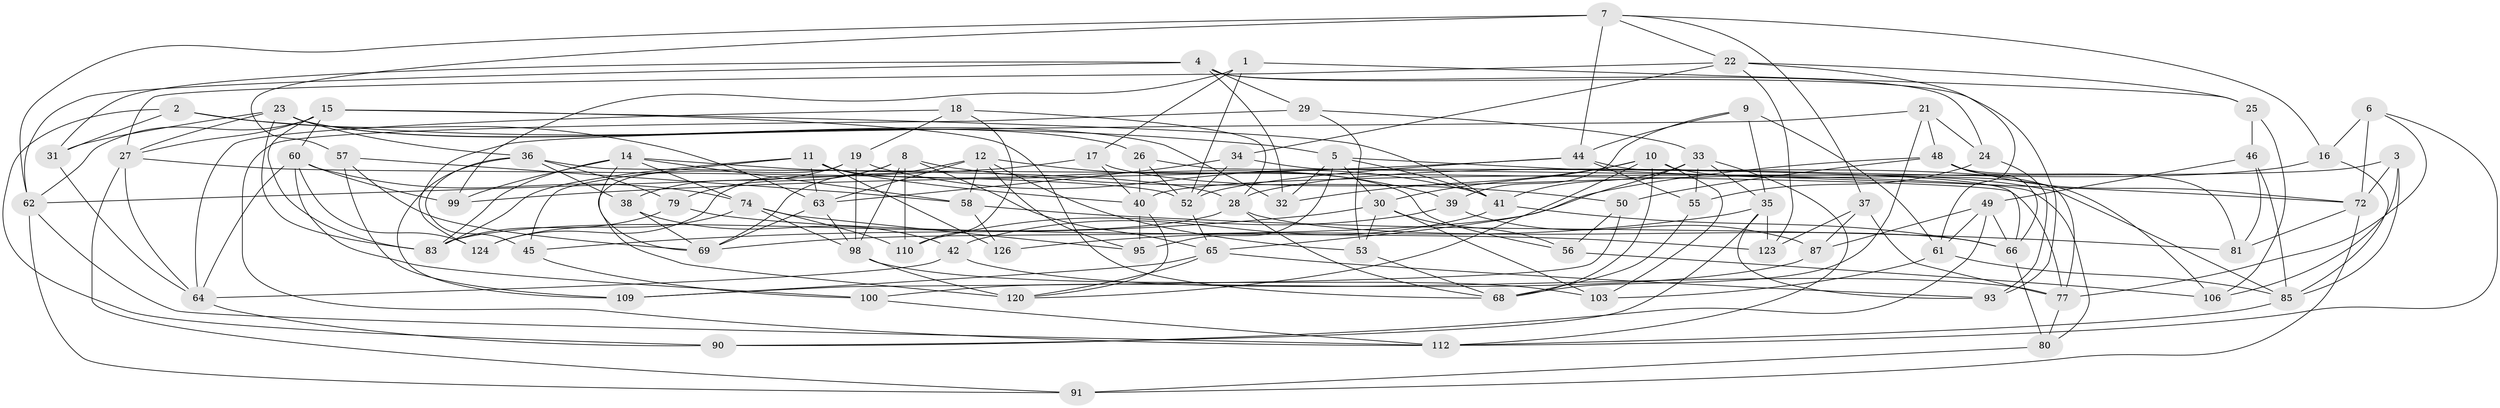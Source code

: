 // original degree distribution, {4: 1.0}
// Generated by graph-tools (version 1.1) at 2025/42/03/06/25 10:42:24]
// undirected, 86 vertices, 211 edges
graph export_dot {
graph [start="1"]
  node [color=gray90,style=filled];
  1;
  2;
  3;
  4 [super="+82"];
  5 [super="+114"];
  6;
  7 [super="+13"];
  8 [super="+104"];
  9;
  10 [super="+20"];
  11 [super="+51"];
  12 [super="+102"];
  14 [super="+116"];
  15 [super="+59"];
  16;
  17;
  18;
  19 [super="+78"];
  21;
  22 [super="+70"];
  23 [super="+119"];
  24;
  25;
  26;
  27 [super="+76"];
  28 [super="+105"];
  29;
  30 [super="+94"];
  31;
  32;
  33 [super="+111"];
  34;
  35 [super="+43"];
  36 [super="+54"];
  37;
  38;
  39;
  40 [super="+108"];
  41 [super="+73"];
  42;
  44 [super="+47"];
  45;
  46;
  48 [super="+88"];
  49 [super="+115"];
  50;
  52 [super="+117"];
  53;
  55;
  56;
  57;
  58 [super="+96"];
  60 [super="+92"];
  61 [super="+89"];
  62 [super="+67"];
  63 [super="+71"];
  64 [super="+122"];
  65 [super="+101"];
  66 [super="+107"];
  68 [super="+118"];
  69 [super="+75"];
  72 [super="+128"];
  74 [super="+97"];
  77 [super="+84"];
  79;
  80;
  81;
  83 [super="+86"];
  85 [super="+125"];
  87;
  90;
  91;
  93;
  95;
  98 [super="+121"];
  99;
  100;
  103;
  106;
  109;
  110;
  112 [super="+113"];
  120 [super="+127"];
  123;
  124;
  126;
  1 -- 25;
  1 -- 52;
  1 -- 17;
  1 -- 99;
  2 -- 31;
  2 -- 90;
  2 -- 5;
  2 -- 63;
  3 -- 72;
  3 -- 40;
  3 -- 106;
  3 -- 85;
  4 -- 24;
  4 -- 93;
  4 -- 62;
  4 -- 32;
  4 -- 29;
  4 -- 31;
  5 -- 30;
  5 -- 32;
  5 -- 95;
  5 -- 41;
  5 -- 72;
  6 -- 72;
  6 -- 77;
  6 -- 16;
  6 -- 112;
  7 -- 22;
  7 -- 62;
  7 -- 16;
  7 -- 57;
  7 -- 44;
  7 -- 37;
  8 -- 98;
  8 -- 50;
  8 -- 124;
  8 -- 110;
  8 -- 79;
  8 -- 65;
  9 -- 44;
  9 -- 39;
  9 -- 61;
  9 -- 35;
  10 -- 30;
  10 -- 103;
  10 -- 32;
  10 -- 68;
  10 -- 106;
  10 -- 120;
  11 -- 40;
  11 -- 126;
  11 -- 56;
  11 -- 45;
  11 -- 63;
  11 -- 83;
  12 -- 39;
  12 -- 95;
  12 -- 53;
  12 -- 69;
  12 -- 63;
  12 -- 58;
  14 -- 69;
  14 -- 74;
  14 -- 99;
  14 -- 28;
  14 -- 58;
  14 -- 83;
  15 -- 27;
  15 -- 60;
  15 -- 41;
  15 -- 83;
  15 -- 68;
  15 -- 62;
  16 -- 85;
  16 -- 28;
  17 -- 40;
  17 -- 85;
  17 -- 62;
  18 -- 28;
  18 -- 110;
  18 -- 64;
  18 -- 19;
  19 -- 98;
  19 -- 41;
  19 -- 120 [weight=2];
  19 -- 38;
  21 -- 24;
  21 -- 48;
  21 -- 124;
  21 -- 68;
  22 -- 25;
  22 -- 34;
  22 -- 123;
  22 -- 61;
  22 -- 27;
  23 -- 26;
  23 -- 83;
  23 -- 31;
  23 -- 32;
  23 -- 27;
  23 -- 36;
  24 -- 93;
  24 -- 55;
  25 -- 106;
  25 -- 46;
  26 -- 40;
  26 -- 52;
  26 -- 66;
  27 -- 91;
  27 -- 64;
  27 -- 52;
  28 -- 66;
  28 -- 83;
  28 -- 68;
  29 -- 33;
  29 -- 53;
  29 -- 112;
  30 -- 103;
  30 -- 53;
  30 -- 56;
  30 -- 45;
  31 -- 64;
  33 -- 112;
  33 -- 65;
  33 -- 55;
  33 -- 35;
  33 -- 41;
  34 -- 80;
  34 -- 63;
  34 -- 52;
  35 -- 90;
  35 -- 93;
  35 -- 123;
  35 -- 126;
  36 -- 109;
  36 -- 79;
  36 -- 77;
  36 -- 45;
  36 -- 38;
  37 -- 87;
  37 -- 77;
  37 -- 123;
  38 -- 42;
  38 -- 69;
  39 -- 87;
  39 -- 110;
  40 -- 120;
  40 -- 95;
  41 -- 66;
  41 -- 42;
  42 -- 64;
  42 -- 77;
  44 -- 99;
  44 -- 52;
  44 -- 55;
  44 -- 77;
  45 -- 100;
  46 -- 85;
  46 -- 81;
  46 -- 49;
  48 -- 81;
  48 -- 50;
  48 -- 66;
  48 -- 69;
  48 -- 72;
  49 -- 66;
  49 -- 90;
  49 -- 61 [weight=2];
  49 -- 87;
  50 -- 109;
  50 -- 56;
  52 -- 65;
  53 -- 68;
  55 -- 68;
  56 -- 106;
  57 -- 58;
  57 -- 109;
  57 -- 69;
  58 -- 126 [weight=2];
  58 -- 81;
  60 -- 100;
  60 -- 99;
  60 -- 64;
  60 -- 124;
  60 -- 74;
  61 -- 103;
  61 -- 85;
  62 -- 91;
  62 -- 112;
  63 -- 98;
  63 -- 69;
  64 -- 90;
  65 -- 120;
  65 -- 109;
  65 -- 93;
  66 -- 80;
  72 -- 91;
  72 -- 81;
  74 -- 110;
  74 -- 124;
  74 -- 98;
  74 -- 95;
  77 -- 80;
  79 -- 123;
  79 -- 83;
  80 -- 91;
  85 -- 112;
  87 -- 100;
  98 -- 103;
  98 -- 120;
  100 -- 112;
}

